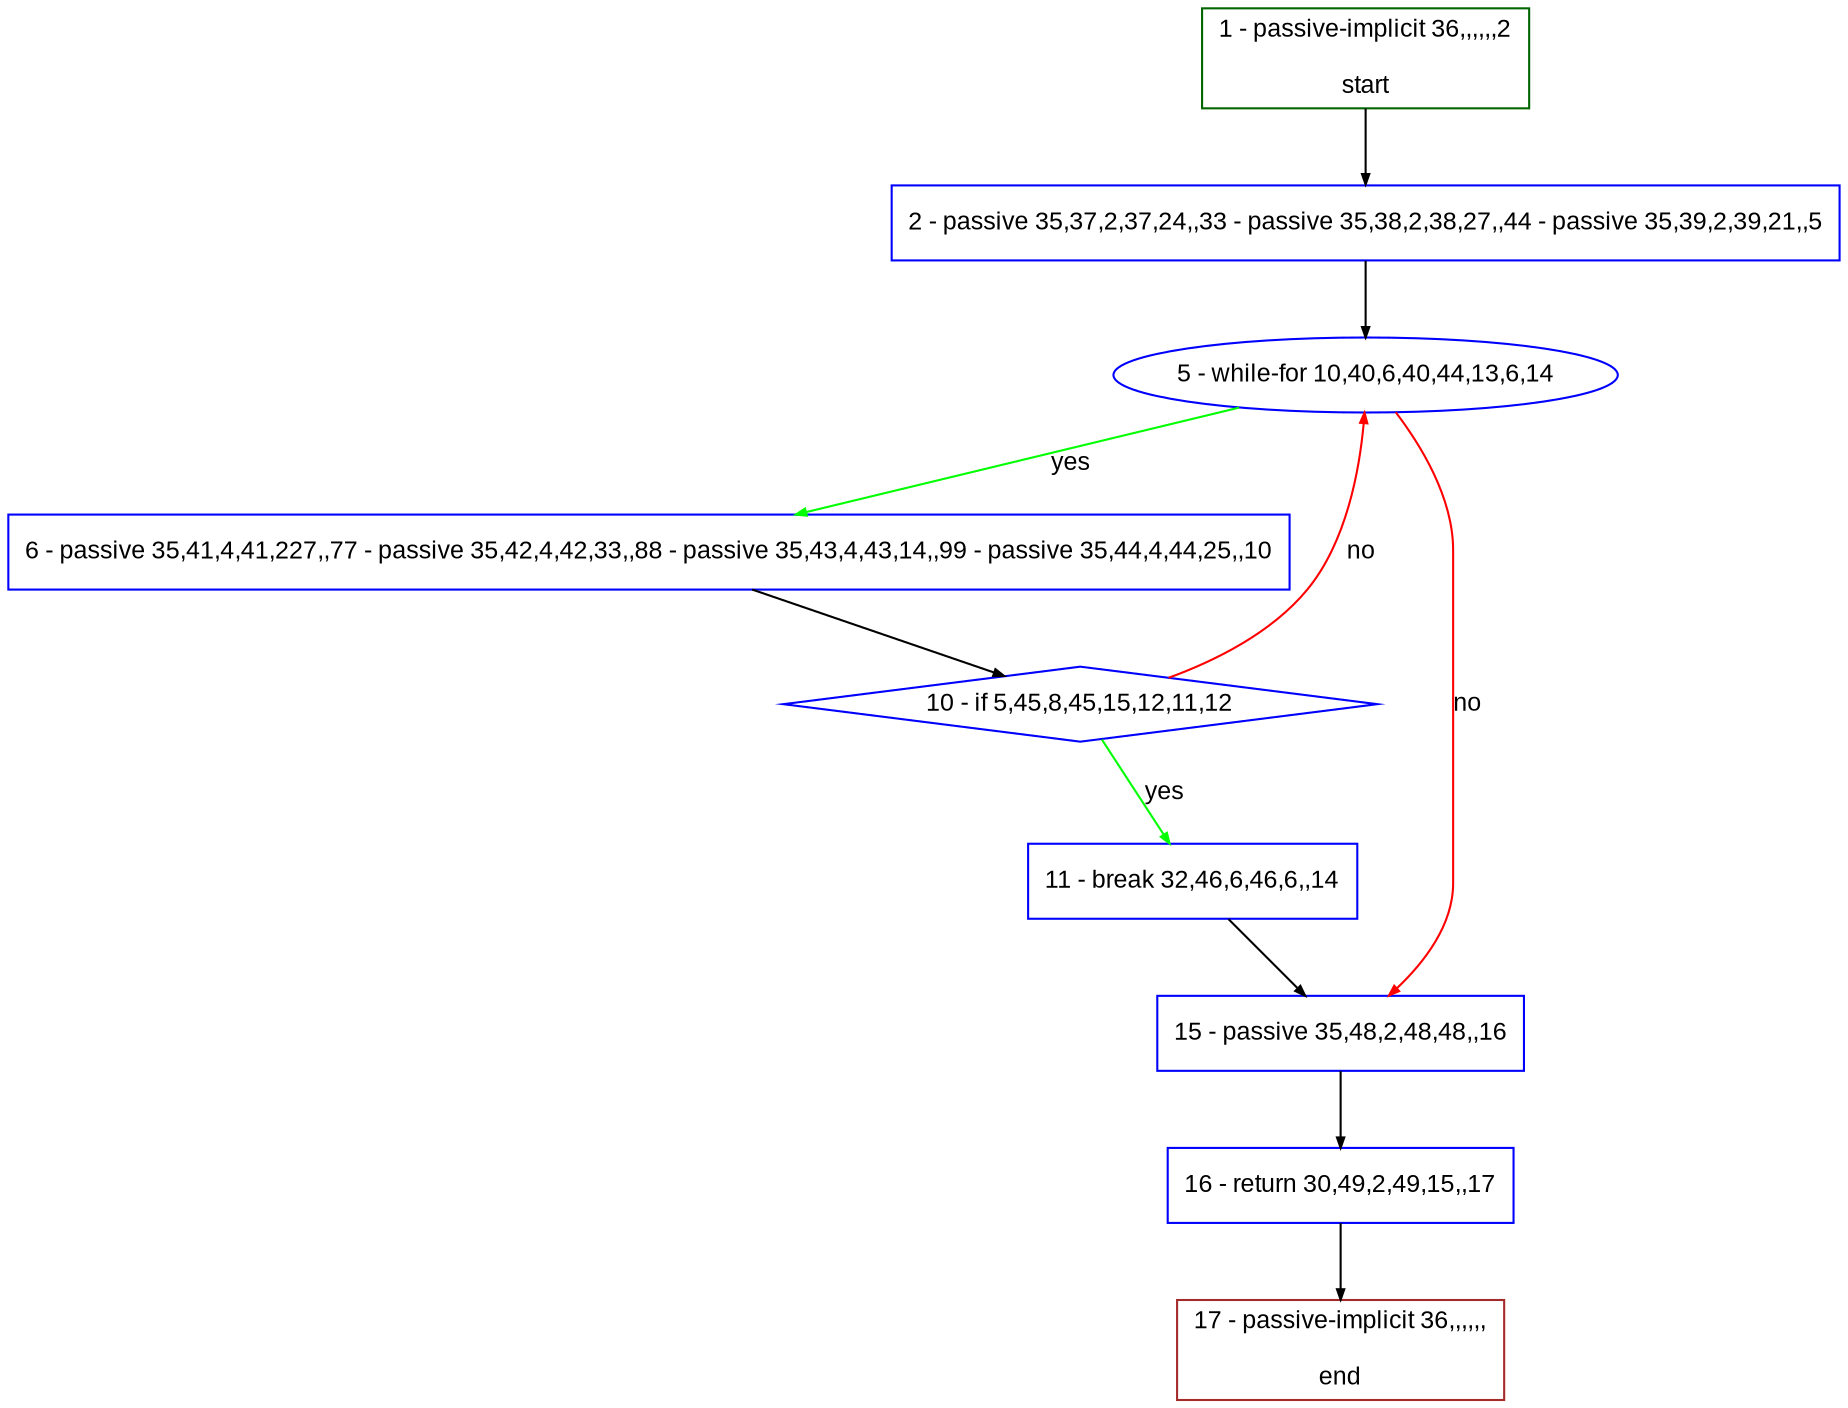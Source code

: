 digraph "" {
  graph [pack="true", label="", fontsize="12", packmode="clust", fontname="Arial", fillcolor="#FFFFCC", bgcolor="white", style="rounded,filled", compound="true"];
  node [node_initialized="no", label="", color="grey", fontsize="12", fillcolor="white", fontname="Arial", style="filled", shape="rectangle", compound="true", fixedsize="false"];
  edge [fontcolor="black", arrowhead="normal", arrowtail="none", arrowsize="0.5", ltail="", label="", color="black", fontsize="12", lhead="", fontname="Arial", dir="forward", compound="true"];
  __N1 [label="2 - passive 35,37,2,37,24,,33 - passive 35,38,2,38,27,,44 - passive 35,39,2,39,21,,5", color="#0000ff", fillcolor="#ffffff", style="filled", shape="box"];
  __N2 [label="1 - passive-implicit 36,,,,,,2\n\nstart", color="#006400", fillcolor="#ffffff", style="filled", shape="box"];
  __N3 [label="5 - while-for 10,40,6,40,44,13,6,14", color="#0000ff", fillcolor="#ffffff", style="filled", shape="oval"];
  __N4 [label="6 - passive 35,41,4,41,227,,77 - passive 35,42,4,42,33,,88 - passive 35,43,4,43,14,,99 - passive 35,44,4,44,25,,10", color="#0000ff", fillcolor="#ffffff", style="filled", shape="box"];
  __N5 [label="15 - passive 35,48,2,48,48,,16", color="#0000ff", fillcolor="#ffffff", style="filled", shape="box"];
  __N6 [label="10 - if 5,45,8,45,15,12,11,12", color="#0000ff", fillcolor="#ffffff", style="filled", shape="diamond"];
  __N7 [label="11 - break 32,46,6,46,6,,14", color="#0000ff", fillcolor="#ffffff", style="filled", shape="box"];
  __N8 [label="16 - return 30,49,2,49,15,,17", color="#0000ff", fillcolor="#ffffff", style="filled", shape="box"];
  __N9 [label="17 - passive-implicit 36,,,,,,\n\nend", color="#a52a2a", fillcolor="#ffffff", style="filled", shape="box"];
  __N2 -> __N1 [arrowhead="normal", arrowtail="none", color="#000000", label="", dir="forward"];
  __N1 -> __N3 [arrowhead="normal", arrowtail="none", color="#000000", label="", dir="forward"];
  __N3 -> __N4 [arrowhead="normal", arrowtail="none", color="#00ff00", label="yes", dir="forward"];
  __N3 -> __N5 [arrowhead="normal", arrowtail="none", color="#ff0000", label="no", dir="forward"];
  __N4 -> __N6 [arrowhead="normal", arrowtail="none", color="#000000", label="", dir="forward"];
  __N6 -> __N3 [arrowhead="normal", arrowtail="none", color="#ff0000", label="no", dir="forward"];
  __N6 -> __N7 [arrowhead="normal", arrowtail="none", color="#00ff00", label="yes", dir="forward"];
  __N7 -> __N5 [arrowhead="normal", arrowtail="none", color="#000000", label="", dir="forward"];
  __N5 -> __N8 [arrowhead="normal", arrowtail="none", color="#000000", label="", dir="forward"];
  __N8 -> __N9 [arrowhead="normal", arrowtail="none", color="#000000", label="", dir="forward"];
}
